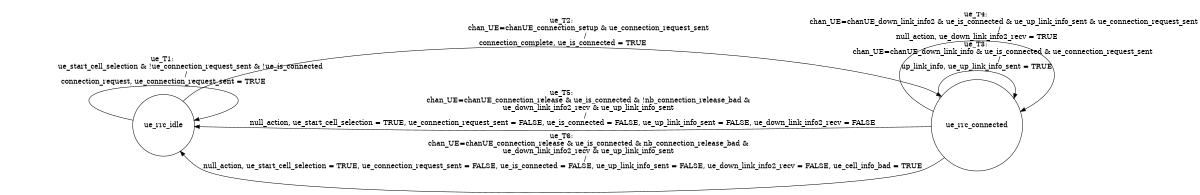 digraph UE{
rankdir = LR;
size = "8,5"
node [shape = circle, label="ue_rrc_idle"]ue_rrc_idle;
node [shape = circle, label="ue_rrc_connected"]ue_rrc_connected;
ue_rrc_idle -> ue_rrc_idle [label = "ue_T1: 
                         ue_start_cell_selection & !ue_connection_request_sent & !ue_is_connected 
                    /
connection_request, ue_connection_request_sent = TRUE"]
ue_rrc_idle -> ue_rrc_connected [label = "ue_T2: 
                        chan_UE=chanUE_connection_setup & ue_connection_request_sent 
                    /
connection_complete, ue_is_connected = TRUE"]
ue_rrc_connected -> ue_rrc_connected [label = "ue_T3: 
                        chan_UE=chanUE_down_link_info & ue_is_connected & ue_connection_request_sent 
                    /
up_link_info, ue_up_link_info_sent = TRUE"]
ue_rrc_connected -> ue_rrc_connected [label = "ue_T4: 
                        chan_UE=chanUE_down_link_info2 & ue_is_connected & ue_up_link_info_sent & ue_connection_request_sent
                    /
null_action, ue_down_link_info2_recv = TRUE"]
ue_rrc_connected -> ue_rrc_idle [label = "ue_T5: 
                        chan_UE=chanUE_connection_release & ue_is_connected & !nb_connection_release_bad & 
                        ue_down_link_info2_recv & ue_up_link_info_sent 
                    /
null_action, ue_start_cell_selection = TRUE, ue_connection_request_sent = FALSE, ue_is_connected = FALSE, ue_up_link_info_sent = FALSE, ue_down_link_info2_recv = FALSE"]
ue_rrc_connected -> ue_rrc_idle [label = "ue_T6: 
                        chan_UE=chanUE_connection_release & ue_is_connected & nb_connection_release_bad & 
                        ue_down_link_info2_recv & ue_up_link_info_sent 
                    /
null_action, ue_start_cell_selection = TRUE, ue_connection_request_sent = FALSE, ue_is_connected = FALSE, ue_up_link_info_sent = FALSE, ue_down_link_info2_recv = FALSE, ue_cell_info_bad = TRUE"]
}
